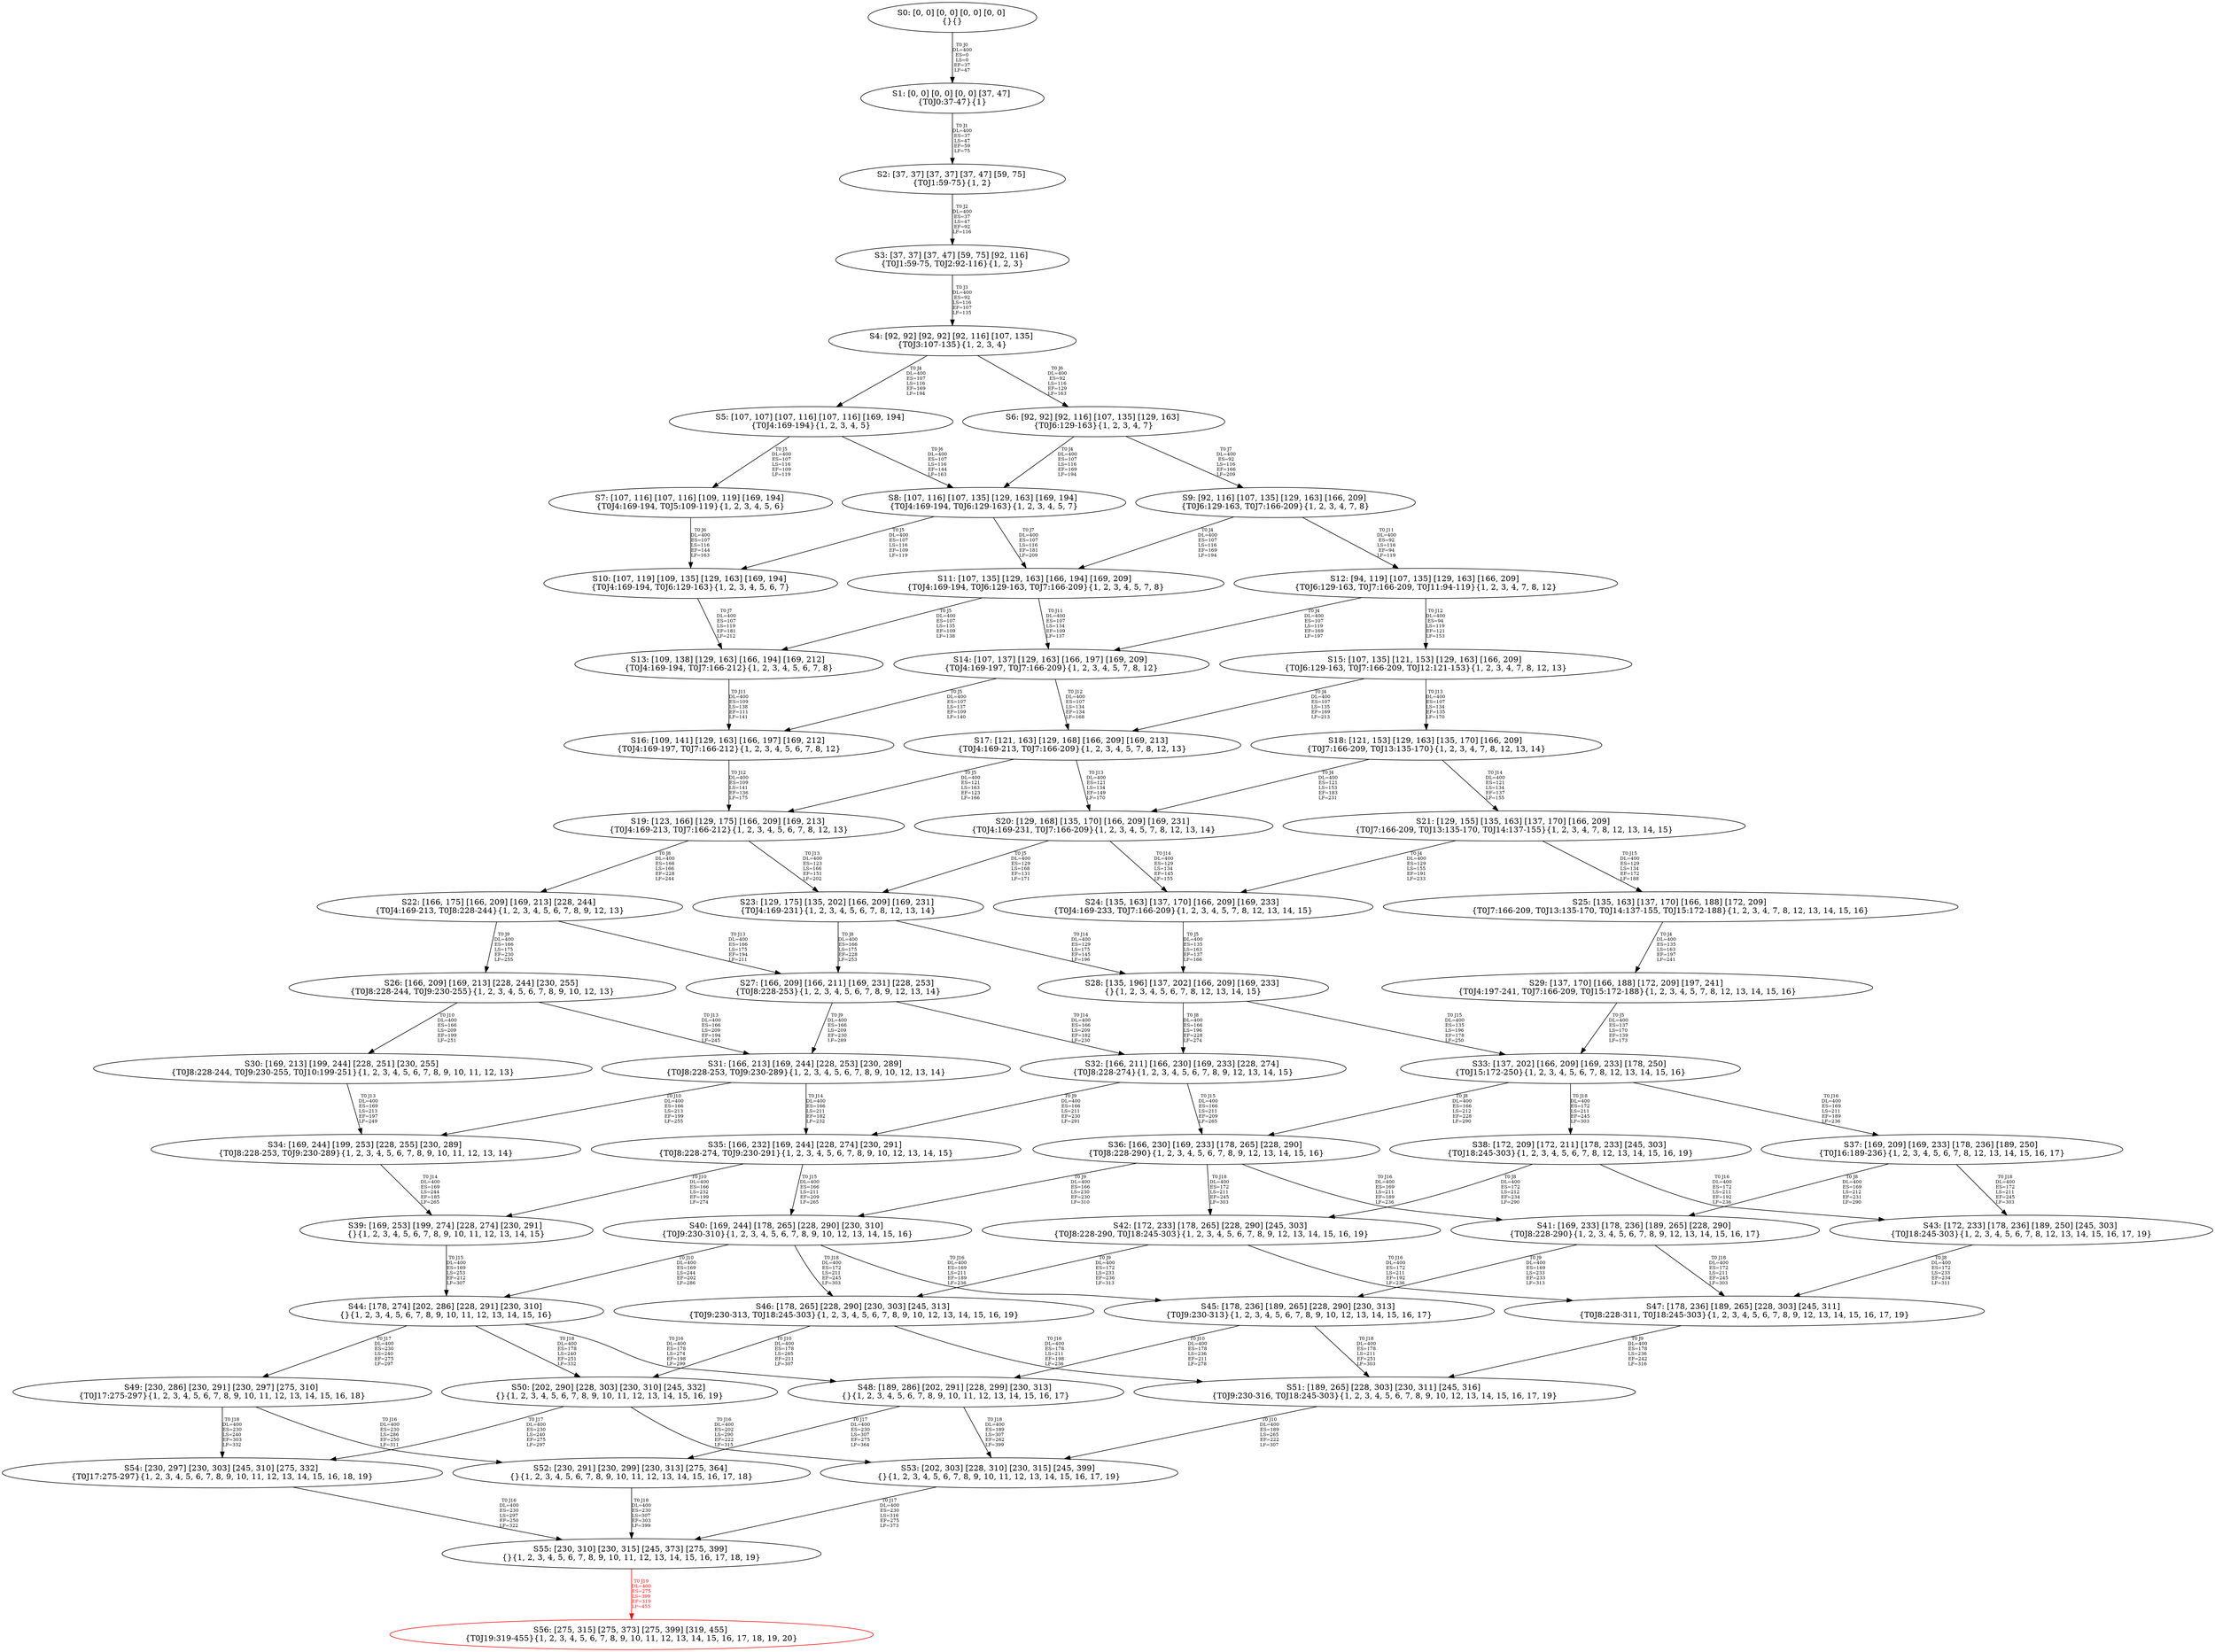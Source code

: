 digraph {
	S0[label="S0: [0, 0] [0, 0] [0, 0] [0, 0] \n{}{}"];
	S1[label="S1: [0, 0] [0, 0] [0, 0] [37, 47] \n{T0J0:37-47}{1}"];
	S2[label="S2: [37, 37] [37, 37] [37, 47] [59, 75] \n{T0J1:59-75}{1, 2}"];
	S3[label="S3: [37, 37] [37, 47] [59, 75] [92, 116] \n{T0J1:59-75, T0J2:92-116}{1, 2, 3}"];
	S4[label="S4: [92, 92] [92, 92] [92, 116] [107, 135] \n{T0J3:107-135}{1, 2, 3, 4}"];
	S5[label="S5: [107, 107] [107, 116] [107, 116] [169, 194] \n{T0J4:169-194}{1, 2, 3, 4, 5}"];
	S6[label="S6: [92, 92] [92, 116] [107, 135] [129, 163] \n{T0J6:129-163}{1, 2, 3, 4, 7}"];
	S7[label="S7: [107, 116] [107, 116] [109, 119] [169, 194] \n{T0J4:169-194, T0J5:109-119}{1, 2, 3, 4, 5, 6}"];
	S8[label="S8: [107, 116] [107, 135] [129, 163] [169, 194] \n{T0J4:169-194, T0J6:129-163}{1, 2, 3, 4, 5, 7}"];
	S9[label="S9: [92, 116] [107, 135] [129, 163] [166, 209] \n{T0J6:129-163, T0J7:166-209}{1, 2, 3, 4, 7, 8}"];
	S10[label="S10: [107, 119] [109, 135] [129, 163] [169, 194] \n{T0J4:169-194, T0J6:129-163}{1, 2, 3, 4, 5, 6, 7}"];
	S11[label="S11: [107, 135] [129, 163] [166, 194] [169, 209] \n{T0J4:169-194, T0J6:129-163, T0J7:166-209}{1, 2, 3, 4, 5, 7, 8}"];
	S12[label="S12: [94, 119] [107, 135] [129, 163] [166, 209] \n{T0J6:129-163, T0J7:166-209, T0J11:94-119}{1, 2, 3, 4, 7, 8, 12}"];
	S13[label="S13: [109, 138] [129, 163] [166, 194] [169, 212] \n{T0J4:169-194, T0J7:166-212}{1, 2, 3, 4, 5, 6, 7, 8}"];
	S14[label="S14: [107, 137] [129, 163] [166, 197] [169, 209] \n{T0J4:169-197, T0J7:166-209}{1, 2, 3, 4, 5, 7, 8, 12}"];
	S15[label="S15: [107, 135] [121, 153] [129, 163] [166, 209] \n{T0J6:129-163, T0J7:166-209, T0J12:121-153}{1, 2, 3, 4, 7, 8, 12, 13}"];
	S16[label="S16: [109, 141] [129, 163] [166, 197] [169, 212] \n{T0J4:169-197, T0J7:166-212}{1, 2, 3, 4, 5, 6, 7, 8, 12}"];
	S17[label="S17: [121, 163] [129, 168] [166, 209] [169, 213] \n{T0J4:169-213, T0J7:166-209}{1, 2, 3, 4, 5, 7, 8, 12, 13}"];
	S18[label="S18: [121, 153] [129, 163] [135, 170] [166, 209] \n{T0J7:166-209, T0J13:135-170}{1, 2, 3, 4, 7, 8, 12, 13, 14}"];
	S19[label="S19: [123, 166] [129, 175] [166, 209] [169, 213] \n{T0J4:169-213, T0J7:166-212}{1, 2, 3, 4, 5, 6, 7, 8, 12, 13}"];
	S20[label="S20: [129, 168] [135, 170] [166, 209] [169, 231] \n{T0J4:169-231, T0J7:166-209}{1, 2, 3, 4, 5, 7, 8, 12, 13, 14}"];
	S21[label="S21: [129, 155] [135, 163] [137, 170] [166, 209] \n{T0J7:166-209, T0J13:135-170, T0J14:137-155}{1, 2, 3, 4, 7, 8, 12, 13, 14, 15}"];
	S22[label="S22: [166, 175] [166, 209] [169, 213] [228, 244] \n{T0J4:169-213, T0J8:228-244}{1, 2, 3, 4, 5, 6, 7, 8, 9, 12, 13}"];
	S23[label="S23: [129, 175] [135, 202] [166, 209] [169, 231] \n{T0J4:169-231}{1, 2, 3, 4, 5, 6, 7, 8, 12, 13, 14}"];
	S24[label="S24: [135, 163] [137, 170] [166, 209] [169, 233] \n{T0J4:169-233, T0J7:166-209}{1, 2, 3, 4, 5, 7, 8, 12, 13, 14, 15}"];
	S25[label="S25: [135, 163] [137, 170] [166, 188] [172, 209] \n{T0J7:166-209, T0J13:135-170, T0J14:137-155, T0J15:172-188}{1, 2, 3, 4, 7, 8, 12, 13, 14, 15, 16}"];
	S26[label="S26: [166, 209] [169, 213] [228, 244] [230, 255] \n{T0J8:228-244, T0J9:230-255}{1, 2, 3, 4, 5, 6, 7, 8, 9, 10, 12, 13}"];
	S27[label="S27: [166, 209] [166, 211] [169, 231] [228, 253] \n{T0J8:228-253}{1, 2, 3, 4, 5, 6, 7, 8, 9, 12, 13, 14}"];
	S28[label="S28: [135, 196] [137, 202] [166, 209] [169, 233] \n{}{1, 2, 3, 4, 5, 6, 7, 8, 12, 13, 14, 15}"];
	S29[label="S29: [137, 170] [166, 188] [172, 209] [197, 241] \n{T0J4:197-241, T0J7:166-209, T0J15:172-188}{1, 2, 3, 4, 5, 7, 8, 12, 13, 14, 15, 16}"];
	S30[label="S30: [169, 213] [199, 244] [228, 251] [230, 255] \n{T0J8:228-244, T0J9:230-255, T0J10:199-251}{1, 2, 3, 4, 5, 6, 7, 8, 9, 10, 11, 12, 13}"];
	S31[label="S31: [166, 213] [169, 244] [228, 253] [230, 289] \n{T0J8:228-253, T0J9:230-289}{1, 2, 3, 4, 5, 6, 7, 8, 9, 10, 12, 13, 14}"];
	S32[label="S32: [166, 211] [166, 230] [169, 233] [228, 274] \n{T0J8:228-274}{1, 2, 3, 4, 5, 6, 7, 8, 9, 12, 13, 14, 15}"];
	S33[label="S33: [137, 202] [166, 209] [169, 233] [178, 250] \n{T0J15:172-250}{1, 2, 3, 4, 5, 6, 7, 8, 12, 13, 14, 15, 16}"];
	S34[label="S34: [169, 244] [199, 253] [228, 255] [230, 289] \n{T0J8:228-253, T0J9:230-289}{1, 2, 3, 4, 5, 6, 7, 8, 9, 10, 11, 12, 13, 14}"];
	S35[label="S35: [166, 232] [169, 244] [228, 274] [230, 291] \n{T0J8:228-274, T0J9:230-291}{1, 2, 3, 4, 5, 6, 7, 8, 9, 10, 12, 13, 14, 15}"];
	S36[label="S36: [166, 230] [169, 233] [178, 265] [228, 290] \n{T0J8:228-290}{1, 2, 3, 4, 5, 6, 7, 8, 9, 12, 13, 14, 15, 16}"];
	S37[label="S37: [169, 209] [169, 233] [178, 236] [189, 250] \n{T0J16:189-236}{1, 2, 3, 4, 5, 6, 7, 8, 12, 13, 14, 15, 16, 17}"];
	S38[label="S38: [172, 209] [172, 211] [178, 233] [245, 303] \n{T0J18:245-303}{1, 2, 3, 4, 5, 6, 7, 8, 12, 13, 14, 15, 16, 19}"];
	S39[label="S39: [169, 253] [199, 274] [228, 274] [230, 291] \n{}{1, 2, 3, 4, 5, 6, 7, 8, 9, 10, 11, 12, 13, 14, 15}"];
	S40[label="S40: [169, 244] [178, 265] [228, 290] [230, 310] \n{T0J9:230-310}{1, 2, 3, 4, 5, 6, 7, 8, 9, 10, 12, 13, 14, 15, 16}"];
	S41[label="S41: [169, 233] [178, 236] [189, 265] [228, 290] \n{T0J8:228-290}{1, 2, 3, 4, 5, 6, 7, 8, 9, 12, 13, 14, 15, 16, 17}"];
	S42[label="S42: [172, 233] [178, 265] [228, 290] [245, 303] \n{T0J8:228-290, T0J18:245-303}{1, 2, 3, 4, 5, 6, 7, 8, 9, 12, 13, 14, 15, 16, 19}"];
	S43[label="S43: [172, 233] [178, 236] [189, 250] [245, 303] \n{T0J18:245-303}{1, 2, 3, 4, 5, 6, 7, 8, 12, 13, 14, 15, 16, 17, 19}"];
	S44[label="S44: [178, 274] [202, 286] [228, 291] [230, 310] \n{}{1, 2, 3, 4, 5, 6, 7, 8, 9, 10, 11, 12, 13, 14, 15, 16}"];
	S45[label="S45: [178, 236] [189, 265] [228, 290] [230, 313] \n{T0J9:230-313}{1, 2, 3, 4, 5, 6, 7, 8, 9, 10, 12, 13, 14, 15, 16, 17}"];
	S46[label="S46: [178, 265] [228, 290] [230, 303] [245, 313] \n{T0J9:230-313, T0J18:245-303}{1, 2, 3, 4, 5, 6, 7, 8, 9, 10, 12, 13, 14, 15, 16, 19}"];
	S47[label="S47: [178, 236] [189, 265] [228, 303] [245, 311] \n{T0J8:228-311, T0J18:245-303}{1, 2, 3, 4, 5, 6, 7, 8, 9, 12, 13, 14, 15, 16, 17, 19}"];
	S48[label="S48: [189, 286] [202, 291] [228, 299] [230, 313] \n{}{1, 2, 3, 4, 5, 6, 7, 8, 9, 10, 11, 12, 13, 14, 15, 16, 17}"];
	S49[label="S49: [230, 286] [230, 291] [230, 297] [275, 310] \n{T0J17:275-297}{1, 2, 3, 4, 5, 6, 7, 8, 9, 10, 11, 12, 13, 14, 15, 16, 18}"];
	S50[label="S50: [202, 290] [228, 303] [230, 310] [245, 332] \n{}{1, 2, 3, 4, 5, 6, 7, 8, 9, 10, 11, 12, 13, 14, 15, 16, 19}"];
	S51[label="S51: [189, 265] [228, 303] [230, 311] [245, 316] \n{T0J9:230-316, T0J18:245-303}{1, 2, 3, 4, 5, 6, 7, 8, 9, 10, 12, 13, 14, 15, 16, 17, 19}"];
	S52[label="S52: [230, 291] [230, 299] [230, 313] [275, 364] \n{}{1, 2, 3, 4, 5, 6, 7, 8, 9, 10, 11, 12, 13, 14, 15, 16, 17, 18}"];
	S53[label="S53: [202, 303] [228, 310] [230, 315] [245, 399] \n{}{1, 2, 3, 4, 5, 6, 7, 8, 9, 10, 11, 12, 13, 14, 15, 16, 17, 19}"];
	S54[label="S54: [230, 297] [230, 303] [245, 310] [275, 332] \n{T0J17:275-297}{1, 2, 3, 4, 5, 6, 7, 8, 9, 10, 11, 12, 13, 14, 15, 16, 18, 19}"];
	S55[label="S55: [230, 310] [230, 315] [245, 373] [275, 399] \n{}{1, 2, 3, 4, 5, 6, 7, 8, 9, 10, 11, 12, 13, 14, 15, 16, 17, 18, 19}"];
	S56[label="S56: [275, 315] [275, 373] [275, 399] [319, 455] \n{T0J19:319-455}{1, 2, 3, 4, 5, 6, 7, 8, 9, 10, 11, 12, 13, 14, 15, 16, 17, 18, 19, 20}"];
	S0 -> S1[label="T0 J0\nDL=400\nES=0\nLS=0\nEF=37\nLF=47",fontsize=8];
	S1 -> S2[label="T0 J1\nDL=400\nES=37\nLS=47\nEF=59\nLF=75",fontsize=8];
	S2 -> S3[label="T0 J2\nDL=400\nES=37\nLS=47\nEF=92\nLF=116",fontsize=8];
	S3 -> S4[label="T0 J3\nDL=400\nES=92\nLS=116\nEF=107\nLF=135",fontsize=8];
	S4 -> S5[label="T0 J4\nDL=400\nES=107\nLS=116\nEF=169\nLF=194",fontsize=8];
	S4 -> S6[label="T0 J6\nDL=400\nES=92\nLS=116\nEF=129\nLF=163",fontsize=8];
	S5 -> S7[label="T0 J5\nDL=400\nES=107\nLS=116\nEF=109\nLF=119",fontsize=8];
	S5 -> S8[label="T0 J6\nDL=400\nES=107\nLS=116\nEF=144\nLF=163",fontsize=8];
	S6 -> S8[label="T0 J4\nDL=400\nES=107\nLS=116\nEF=169\nLF=194",fontsize=8];
	S6 -> S9[label="T0 J7\nDL=400\nES=92\nLS=116\nEF=166\nLF=209",fontsize=8];
	S7 -> S10[label="T0 J6\nDL=400\nES=107\nLS=116\nEF=144\nLF=163",fontsize=8];
	S8 -> S10[label="T0 J5\nDL=400\nES=107\nLS=116\nEF=109\nLF=119",fontsize=8];
	S8 -> S11[label="T0 J7\nDL=400\nES=107\nLS=116\nEF=181\nLF=209",fontsize=8];
	S9 -> S11[label="T0 J4\nDL=400\nES=107\nLS=116\nEF=169\nLF=194",fontsize=8];
	S9 -> S12[label="T0 J11\nDL=400\nES=92\nLS=116\nEF=94\nLF=119",fontsize=8];
	S10 -> S13[label="T0 J7\nDL=400\nES=107\nLS=119\nEF=181\nLF=212",fontsize=8];
	S11 -> S13[label="T0 J5\nDL=400\nES=107\nLS=135\nEF=109\nLF=138",fontsize=8];
	S11 -> S14[label="T0 J11\nDL=400\nES=107\nLS=134\nEF=109\nLF=137",fontsize=8];
	S12 -> S14[label="T0 J4\nDL=400\nES=107\nLS=119\nEF=169\nLF=197",fontsize=8];
	S12 -> S15[label="T0 J12\nDL=400\nES=94\nLS=119\nEF=121\nLF=153",fontsize=8];
	S13 -> S16[label="T0 J11\nDL=400\nES=109\nLS=138\nEF=111\nLF=141",fontsize=8];
	S14 -> S16[label="T0 J5\nDL=400\nES=107\nLS=137\nEF=109\nLF=140",fontsize=8];
	S14 -> S17[label="T0 J12\nDL=400\nES=107\nLS=134\nEF=134\nLF=168",fontsize=8];
	S15 -> S17[label="T0 J4\nDL=400\nES=107\nLS=135\nEF=169\nLF=213",fontsize=8];
	S15 -> S18[label="T0 J13\nDL=400\nES=107\nLS=134\nEF=135\nLF=170",fontsize=8];
	S16 -> S19[label="T0 J12\nDL=400\nES=109\nLS=141\nEF=136\nLF=175",fontsize=8];
	S17 -> S19[label="T0 J5\nDL=400\nES=121\nLS=163\nEF=123\nLF=166",fontsize=8];
	S17 -> S20[label="T0 J13\nDL=400\nES=121\nLS=134\nEF=149\nLF=170",fontsize=8];
	S18 -> S20[label="T0 J4\nDL=400\nES=121\nLS=153\nEF=183\nLF=231",fontsize=8];
	S18 -> S21[label="T0 J14\nDL=400\nES=121\nLS=134\nEF=137\nLF=155",fontsize=8];
	S19 -> S22[label="T0 J8\nDL=400\nES=166\nLS=166\nEF=228\nLF=244",fontsize=8];
	S19 -> S23[label="T0 J13\nDL=400\nES=123\nLS=166\nEF=151\nLF=202",fontsize=8];
	S20 -> S23[label="T0 J5\nDL=400\nES=129\nLS=168\nEF=131\nLF=171",fontsize=8];
	S20 -> S24[label="T0 J14\nDL=400\nES=129\nLS=134\nEF=145\nLF=155",fontsize=8];
	S21 -> S24[label="T0 J4\nDL=400\nES=129\nLS=155\nEF=191\nLF=233",fontsize=8];
	S21 -> S25[label="T0 J15\nDL=400\nES=129\nLS=134\nEF=172\nLF=188",fontsize=8];
	S22 -> S26[label="T0 J9\nDL=400\nES=166\nLS=175\nEF=230\nLF=255",fontsize=8];
	S22 -> S27[label="T0 J13\nDL=400\nES=166\nLS=175\nEF=194\nLF=211",fontsize=8];
	S23 -> S27[label="T0 J8\nDL=400\nES=166\nLS=175\nEF=228\nLF=253",fontsize=8];
	S23 -> S28[label="T0 J14\nDL=400\nES=129\nLS=175\nEF=145\nLF=196",fontsize=8];
	S24 -> S28[label="T0 J5\nDL=400\nES=135\nLS=163\nEF=137\nLF=166",fontsize=8];
	S25 -> S29[label="T0 J4\nDL=400\nES=135\nLS=163\nEF=197\nLF=241",fontsize=8];
	S26 -> S30[label="T0 J10\nDL=400\nES=166\nLS=209\nEF=199\nLF=251",fontsize=8];
	S26 -> S31[label="T0 J13\nDL=400\nES=166\nLS=209\nEF=194\nLF=245",fontsize=8];
	S27 -> S31[label="T0 J9\nDL=400\nES=166\nLS=209\nEF=230\nLF=289",fontsize=8];
	S27 -> S32[label="T0 J14\nDL=400\nES=166\nLS=209\nEF=182\nLF=230",fontsize=8];
	S28 -> S32[label="T0 J8\nDL=400\nES=166\nLS=196\nEF=228\nLF=274",fontsize=8];
	S28 -> S33[label="T0 J15\nDL=400\nES=135\nLS=196\nEF=178\nLF=250",fontsize=8];
	S29 -> S33[label="T0 J5\nDL=400\nES=137\nLS=170\nEF=139\nLF=173",fontsize=8];
	S30 -> S34[label="T0 J13\nDL=400\nES=169\nLS=213\nEF=197\nLF=249",fontsize=8];
	S31 -> S34[label="T0 J10\nDL=400\nES=166\nLS=213\nEF=199\nLF=255",fontsize=8];
	S31 -> S35[label="T0 J14\nDL=400\nES=166\nLS=211\nEF=182\nLF=232",fontsize=8];
	S32 -> S35[label="T0 J9\nDL=400\nES=166\nLS=211\nEF=230\nLF=291",fontsize=8];
	S32 -> S36[label="T0 J15\nDL=400\nES=166\nLS=211\nEF=209\nLF=265",fontsize=8];
	S33 -> S36[label="T0 J8\nDL=400\nES=166\nLS=212\nEF=228\nLF=290",fontsize=8];
	S33 -> S37[label="T0 J16\nDL=400\nES=169\nLS=211\nEF=189\nLF=236",fontsize=8];
	S33 -> S38[label="T0 J18\nDL=400\nES=172\nLS=211\nEF=245\nLF=303",fontsize=8];
	S34 -> S39[label="T0 J14\nDL=400\nES=169\nLS=244\nEF=185\nLF=265",fontsize=8];
	S35 -> S39[label="T0 J10\nDL=400\nES=166\nLS=232\nEF=199\nLF=274",fontsize=8];
	S35 -> S40[label="T0 J15\nDL=400\nES=166\nLS=211\nEF=209\nLF=265",fontsize=8];
	S36 -> S40[label="T0 J9\nDL=400\nES=166\nLS=230\nEF=230\nLF=310",fontsize=8];
	S36 -> S41[label="T0 J16\nDL=400\nES=169\nLS=211\nEF=189\nLF=236",fontsize=8];
	S36 -> S42[label="T0 J18\nDL=400\nES=172\nLS=211\nEF=245\nLF=303",fontsize=8];
	S37 -> S41[label="T0 J8\nDL=400\nES=169\nLS=212\nEF=231\nLF=290",fontsize=8];
	S37 -> S43[label="T0 J18\nDL=400\nES=172\nLS=211\nEF=245\nLF=303",fontsize=8];
	S38 -> S42[label="T0 J8\nDL=400\nES=172\nLS=212\nEF=234\nLF=290",fontsize=8];
	S38 -> S43[label="T0 J16\nDL=400\nES=172\nLS=211\nEF=192\nLF=236",fontsize=8];
	S39 -> S44[label="T0 J15\nDL=400\nES=169\nLS=253\nEF=212\nLF=307",fontsize=8];
	S40 -> S44[label="T0 J10\nDL=400\nES=169\nLS=244\nEF=202\nLF=286",fontsize=8];
	S40 -> S45[label="T0 J16\nDL=400\nES=169\nLS=211\nEF=189\nLF=236",fontsize=8];
	S40 -> S46[label="T0 J18\nDL=400\nES=172\nLS=211\nEF=245\nLF=303",fontsize=8];
	S41 -> S45[label="T0 J9\nDL=400\nES=169\nLS=233\nEF=233\nLF=313",fontsize=8];
	S41 -> S47[label="T0 J18\nDL=400\nES=172\nLS=211\nEF=245\nLF=303",fontsize=8];
	S42 -> S46[label="T0 J9\nDL=400\nES=172\nLS=233\nEF=236\nLF=313",fontsize=8];
	S42 -> S47[label="T0 J16\nDL=400\nES=172\nLS=211\nEF=192\nLF=236",fontsize=8];
	S43 -> S47[label="T0 J8\nDL=400\nES=172\nLS=233\nEF=234\nLF=311",fontsize=8];
	S44 -> S48[label="T0 J16\nDL=400\nES=178\nLS=274\nEF=198\nLF=299",fontsize=8];
	S44 -> S49[label="T0 J17\nDL=400\nES=230\nLS=240\nEF=275\nLF=297",fontsize=8];
	S44 -> S50[label="T0 J18\nDL=400\nES=178\nLS=240\nEF=251\nLF=332",fontsize=8];
	S45 -> S48[label="T0 J10\nDL=400\nES=178\nLS=236\nEF=211\nLF=278",fontsize=8];
	S45 -> S51[label="T0 J18\nDL=400\nES=178\nLS=211\nEF=251\nLF=303",fontsize=8];
	S46 -> S50[label="T0 J10\nDL=400\nES=178\nLS=265\nEF=211\nLF=307",fontsize=8];
	S46 -> S51[label="T0 J16\nDL=400\nES=178\nLS=211\nEF=198\nLF=236",fontsize=8];
	S47 -> S51[label="T0 J9\nDL=400\nES=178\nLS=236\nEF=242\nLF=316",fontsize=8];
	S48 -> S52[label="T0 J17\nDL=400\nES=230\nLS=307\nEF=275\nLF=364",fontsize=8];
	S48 -> S53[label="T0 J18\nDL=400\nES=189\nLS=307\nEF=262\nLF=399",fontsize=8];
	S49 -> S52[label="T0 J16\nDL=400\nES=230\nLS=286\nEF=250\nLF=311",fontsize=8];
	S49 -> S54[label="T0 J18\nDL=400\nES=230\nLS=240\nEF=303\nLF=332",fontsize=8];
	S50 -> S53[label="T0 J16\nDL=400\nES=202\nLS=290\nEF=222\nLF=315",fontsize=8];
	S50 -> S54[label="T0 J17\nDL=400\nES=230\nLS=240\nEF=275\nLF=297",fontsize=8];
	S51 -> S53[label="T0 J10\nDL=400\nES=189\nLS=265\nEF=222\nLF=307",fontsize=8];
	S52 -> S55[label="T0 J18\nDL=400\nES=230\nLS=307\nEF=303\nLF=399",fontsize=8];
	S53 -> S55[label="T0 J17\nDL=400\nES=230\nLS=316\nEF=275\nLF=373",fontsize=8];
	S54 -> S55[label="T0 J16\nDL=400\nES=230\nLS=297\nEF=250\nLF=322",fontsize=8];
	S55 -> S56[label="T0 J19\nDL=400\nES=275\nLS=399\nEF=319\nLF=455",color=Red,fontcolor=Red,fontsize=8];
S56[color=Red];
}
